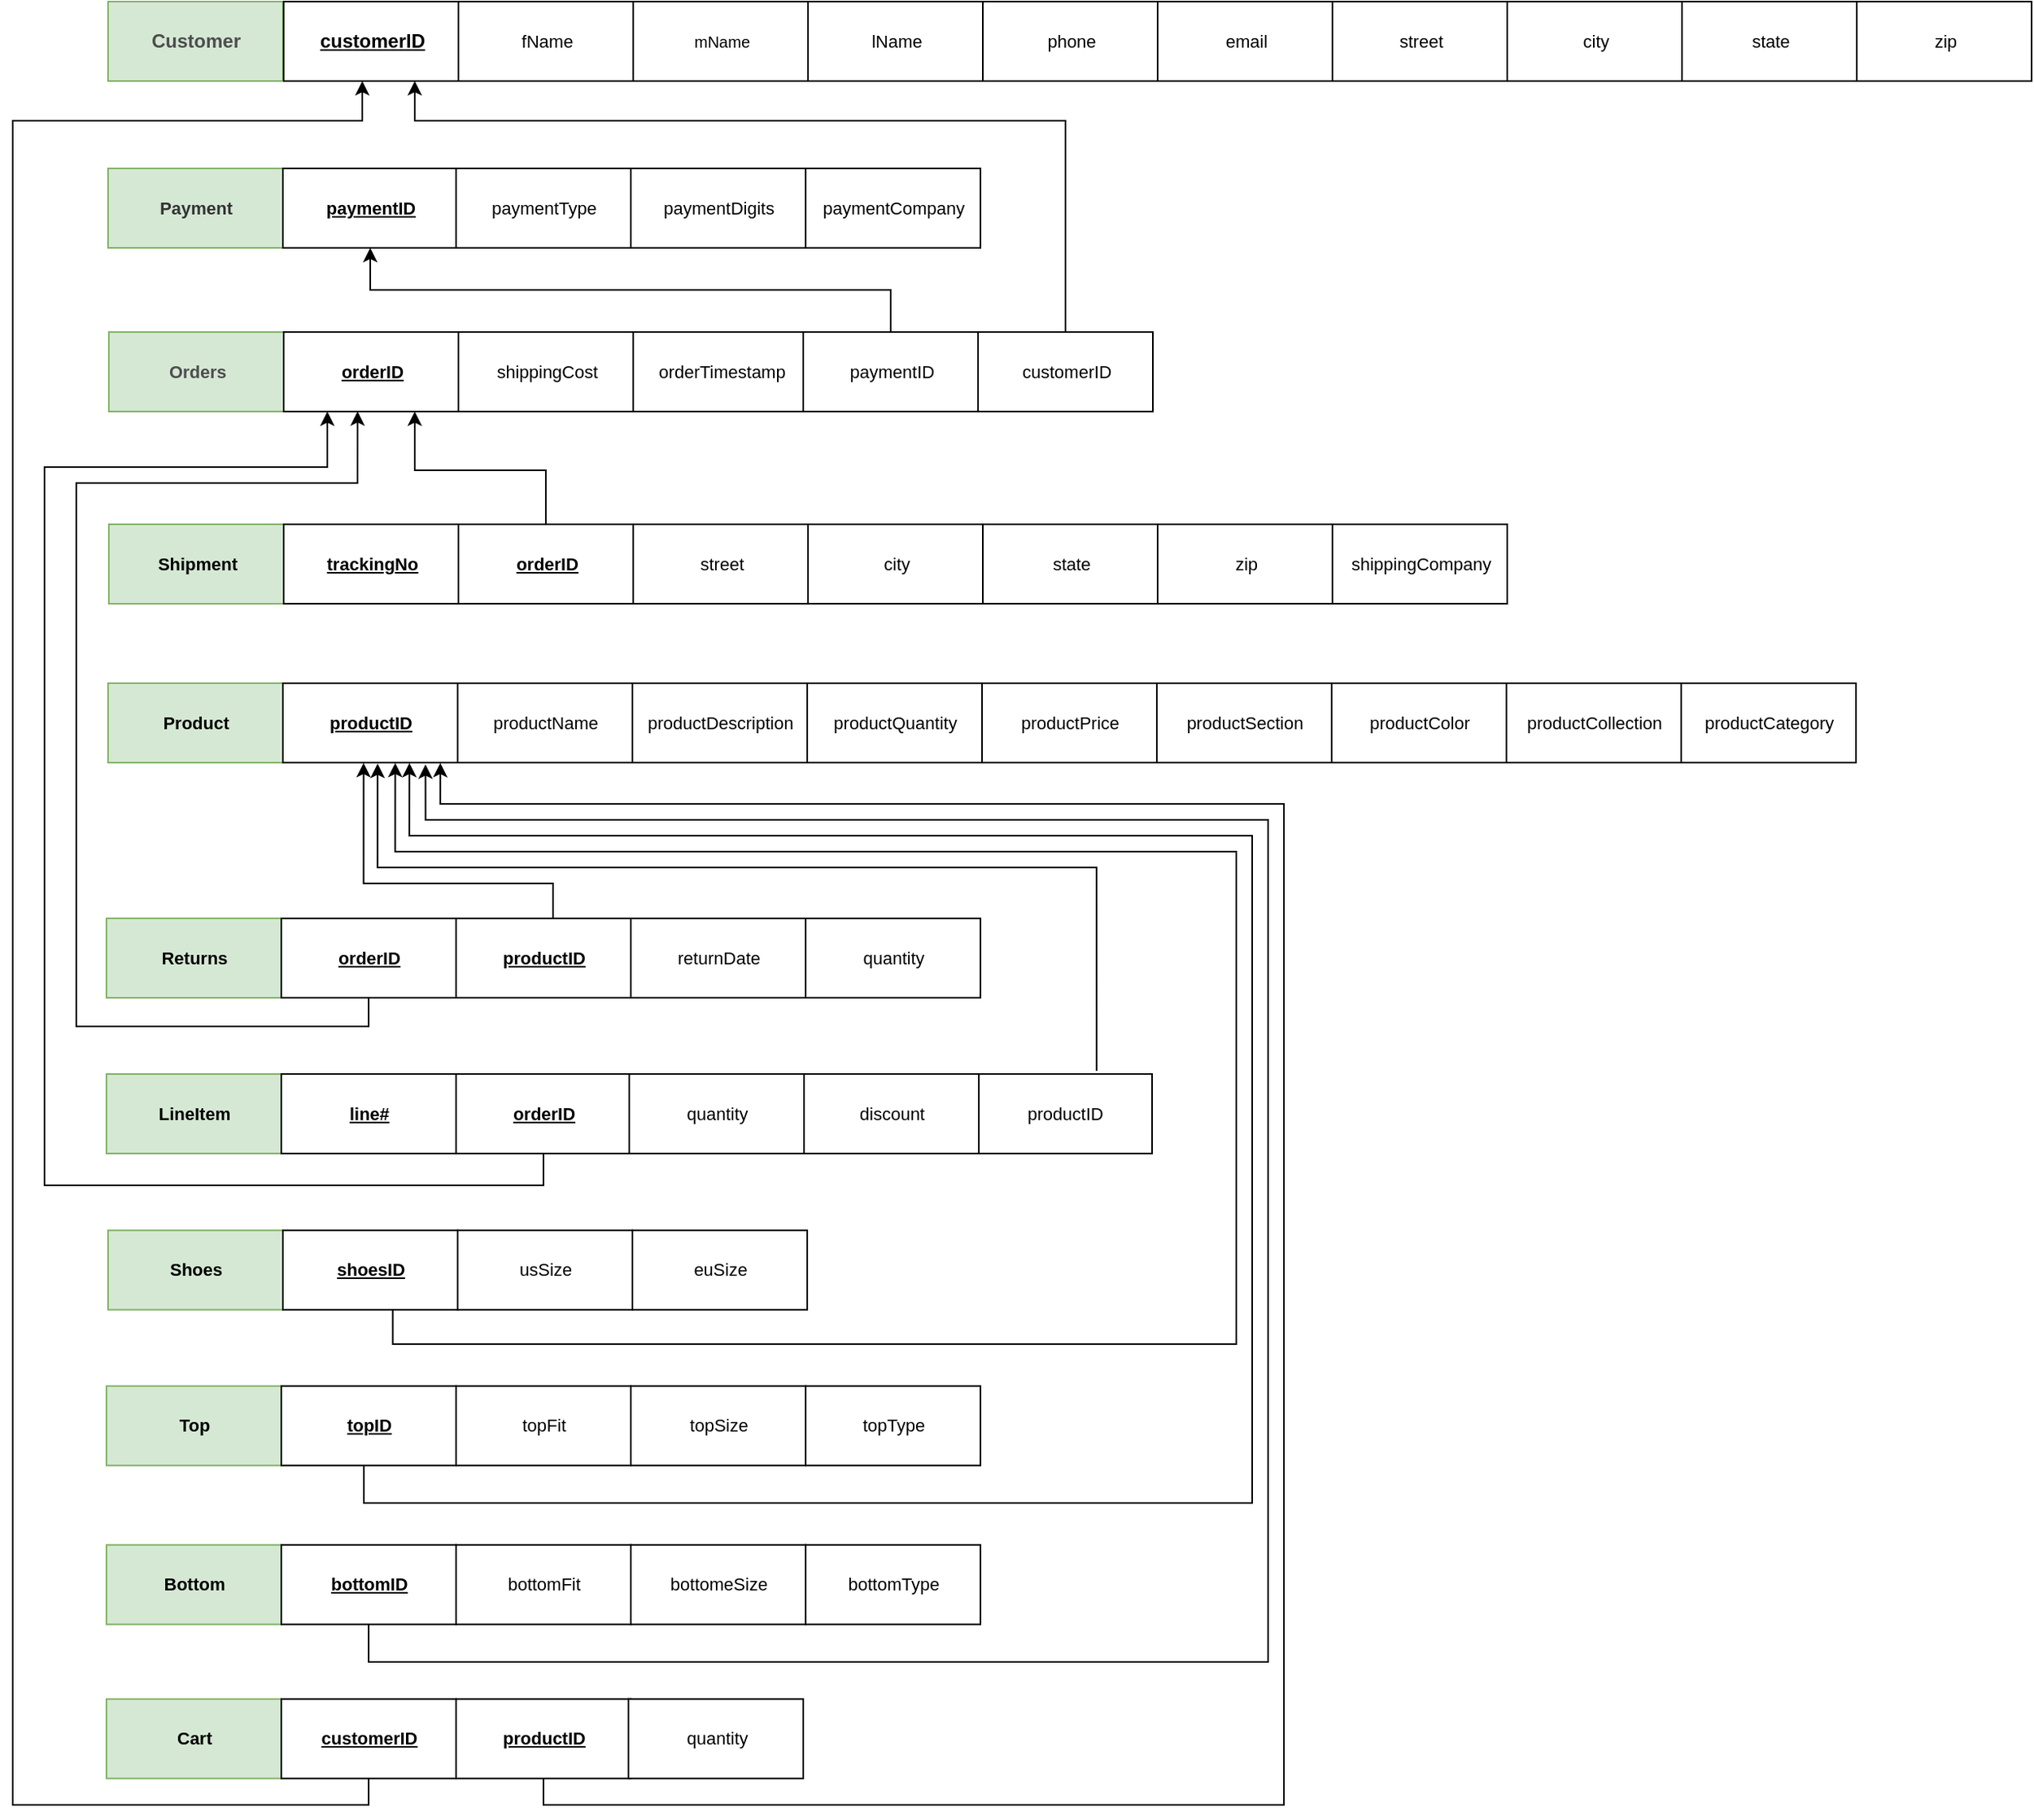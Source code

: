 <mxfile version="16.6.6" type="github">
  <diagram id="XVf6cMPkmsaE1dFnUmuw" name="Page-1">
    <mxGraphModel dx="1088" dy="826" grid="1" gridSize="10" guides="1" tooltips="1" connect="1" arrows="1" fold="1" page="1" pageScale="1" pageWidth="1100" pageHeight="850" math="0" shadow="0">
      <root>
        <mxCell id="0" />
        <mxCell id="1" parent="0" />
        <mxCell id="RwjBt87DDW_TiBrwf7uw-2" value="&lt;span&gt;Customer&lt;/span&gt;" style="html=1;fillColor=#d5e8d4;strokeColor=#82b366;fontStyle=1;fontColor=#4D4D4D;" parent="1" vertex="1">
          <mxGeometry x="80" y="15" width="110" height="50" as="geometry" />
        </mxCell>
        <mxCell id="RwjBt87DDW_TiBrwf7uw-3" value="&lt;u&gt;customerID&lt;/u&gt;" style="html=1;fontStyle=1" parent="1" vertex="1">
          <mxGeometry x="190.5" y="15" width="110" height="50" as="geometry" />
        </mxCell>
        <mxCell id="RwjBt87DDW_TiBrwf7uw-5" value="&lt;font style=&quot;font-size: 11px&quot;&gt;fName&lt;/font&gt;" style="html=1;" parent="1" vertex="1">
          <mxGeometry x="300.5" y="15" width="110" height="50" as="geometry" />
        </mxCell>
        <mxCell id="RwjBt87DDW_TiBrwf7uw-6" value="&lt;font style=&quot;font-size: 10px&quot;&gt;mName&lt;/font&gt;" style="html=1;" parent="1" vertex="1">
          <mxGeometry x="410.5" y="15" width="110" height="50" as="geometry" />
        </mxCell>
        <mxCell id="RwjBt87DDW_TiBrwf7uw-7" value="lName" style="html=1;fontSize=11;" parent="1" vertex="1">
          <mxGeometry x="520.5" y="15" width="110" height="50" as="geometry" />
        </mxCell>
        <mxCell id="RwjBt87DDW_TiBrwf7uw-8" value="phone" style="html=1;fontSize=11;" parent="1" vertex="1">
          <mxGeometry x="630.5" y="15" width="110" height="50" as="geometry" />
        </mxCell>
        <mxCell id="RwjBt87DDW_TiBrwf7uw-9" value="email" style="html=1;fontSize=11;" parent="1" vertex="1">
          <mxGeometry x="740.5" y="15" width="110" height="50" as="geometry" />
        </mxCell>
        <mxCell id="RwjBt87DDW_TiBrwf7uw-10" value="street" style="html=1;fontSize=11;" parent="1" vertex="1">
          <mxGeometry x="850.5" y="15" width="110" height="50" as="geometry" />
        </mxCell>
        <mxCell id="RwjBt87DDW_TiBrwf7uw-12" value="city" style="html=1;fontSize=11;" parent="1" vertex="1">
          <mxGeometry x="960.5" y="15" width="110" height="50" as="geometry" />
        </mxCell>
        <mxCell id="RwjBt87DDW_TiBrwf7uw-14" value="state" style="html=1;fontSize=11;" parent="1" vertex="1">
          <mxGeometry x="1070.5" y="15" width="110" height="50" as="geometry" />
        </mxCell>
        <mxCell id="RwjBt87DDW_TiBrwf7uw-15" value="zip" style="html=1;fontSize=11;" parent="1" vertex="1">
          <mxGeometry x="1180.5" y="15" width="110" height="50" as="geometry" />
        </mxCell>
        <mxCell id="RwjBt87DDW_TiBrwf7uw-20" value="&lt;b&gt;Payment&lt;/b&gt;" style="html=1;fontSize=11;labelBackgroundColor=none;fillColor=#d5e8d4;strokeColor=#82b366;fontColor=#333333;" parent="1" vertex="1">
          <mxGeometry x="80" y="120" width="110" height="50" as="geometry" />
        </mxCell>
        <mxCell id="RwjBt87DDW_TiBrwf7uw-21" value="&lt;u&gt;paymentID&lt;/u&gt;" style="html=1;fontSize=11;fontStyle=1" parent="1" vertex="1">
          <mxGeometry x="190" y="120" width="110" height="50" as="geometry" />
        </mxCell>
        <mxCell id="RwjBt87DDW_TiBrwf7uw-22" value="paymentType" style="html=1;fontSize=11;" parent="1" vertex="1">
          <mxGeometry x="299" y="120" width="110" height="50" as="geometry" />
        </mxCell>
        <mxCell id="RwjBt87DDW_TiBrwf7uw-23" value="paymentDigits" style="html=1;fontSize=11;" parent="1" vertex="1">
          <mxGeometry x="409" y="120" width="110" height="50" as="geometry" />
        </mxCell>
        <mxCell id="RwjBt87DDW_TiBrwf7uw-24" value="paymentCompany" style="html=1;fontSize=11;" parent="1" vertex="1">
          <mxGeometry x="519" y="120" width="110" height="50" as="geometry" />
        </mxCell>
        <mxCell id="RwjBt87DDW_TiBrwf7uw-25" value="&lt;b&gt;Orders&lt;/b&gt;" style="html=1;fontSize=11;fillColor=#d5e8d4;strokeColor=#82b366;fontColor=#4D4D4D;" parent="1" vertex="1">
          <mxGeometry x="80.5" y="223" width="110" height="50" as="geometry" />
        </mxCell>
        <mxCell id="RwjBt87DDW_TiBrwf7uw-26" value="&lt;u&gt;orderID&lt;/u&gt;" style="html=1;fontSize=11;fontStyle=1" parent="1" vertex="1">
          <mxGeometry x="190.5" y="223" width="110" height="50" as="geometry" />
        </mxCell>
        <mxCell id="D54AwepfrR_1NZmLBoPf-5" style="edgeStyle=orthogonalEdgeStyle;rounded=0;orthogonalLoop=1;jettySize=auto;html=1;exitX=0.5;exitY=0;exitDx=0;exitDy=0;entryX=0.75;entryY=1;entryDx=0;entryDy=0;" parent="1" source="RwjBt87DDW_TiBrwf7uw-27" target="RwjBt87DDW_TiBrwf7uw-3" edge="1">
          <mxGeometry relative="1" as="geometry">
            <mxPoint x="270" y="40" as="targetPoint" />
            <Array as="points">
              <mxPoint x="682" y="90" />
              <mxPoint x="273" y="90" />
            </Array>
          </mxGeometry>
        </mxCell>
        <mxCell id="RwjBt87DDW_TiBrwf7uw-27" value="customerID" style="html=1;fontSize=11;" parent="1" vertex="1">
          <mxGeometry x="627.5" y="223" width="110" height="50" as="geometry" />
        </mxCell>
        <mxCell id="RwjBt87DDW_TiBrwf7uw-28" value="orderTimestamp" style="html=1;fontSize=11;" parent="1" vertex="1">
          <mxGeometry x="410.5" y="223" width="110" height="50" as="geometry" />
        </mxCell>
        <mxCell id="RwjBt87DDW_TiBrwf7uw-31" value="&lt;b&gt;Shipment&lt;/b&gt;" style="html=1;fontSize=11;fillColor=#d5e8d4;strokeColor=#82b366;" parent="1" vertex="1">
          <mxGeometry x="80.5" y="344" width="110" height="50" as="geometry" />
        </mxCell>
        <mxCell id="RwjBt87DDW_TiBrwf7uw-32" value="&lt;u&gt;trackingNo&lt;/u&gt;" style="html=1;fontSize=11;fontStyle=1" parent="1" vertex="1">
          <mxGeometry x="190.5" y="344" width="110" height="50" as="geometry" />
        </mxCell>
        <mxCell id="D54AwepfrR_1NZmLBoPf-6" style="edgeStyle=orthogonalEdgeStyle;rounded=0;orthogonalLoop=1;jettySize=auto;html=1;exitX=0.5;exitY=0;exitDx=0;exitDy=0;entryX=0.75;entryY=1;entryDx=0;entryDy=0;" parent="1" source="RwjBt87DDW_TiBrwf7uw-33" target="RwjBt87DDW_TiBrwf7uw-26" edge="1">
          <mxGeometry relative="1" as="geometry">
            <Array as="points">
              <mxPoint x="356" y="310" />
              <mxPoint x="273" y="310" />
            </Array>
          </mxGeometry>
        </mxCell>
        <mxCell id="RwjBt87DDW_TiBrwf7uw-33" value="&lt;u&gt;orderID&lt;/u&gt;" style="html=1;fontSize=11;fontStyle=1" parent="1" vertex="1">
          <mxGeometry x="300.5" y="344" width="110" height="50" as="geometry" />
        </mxCell>
        <mxCell id="RwjBt87DDW_TiBrwf7uw-34" value="street" style="html=1;fontSize=11;" parent="1" vertex="1">
          <mxGeometry x="410.5" y="344" width="110" height="50" as="geometry" />
        </mxCell>
        <mxCell id="RwjBt87DDW_TiBrwf7uw-35" value="city" style="html=1;fontSize=11;" parent="1" vertex="1">
          <mxGeometry x="520.5" y="344" width="110" height="50" as="geometry" />
        </mxCell>
        <mxCell id="RwjBt87DDW_TiBrwf7uw-36" value="shippingCost" style="html=1;fontSize=11;" parent="1" vertex="1">
          <mxGeometry x="300.5" y="223" width="110" height="50" as="geometry" />
        </mxCell>
        <mxCell id="RwjBt87DDW_TiBrwf7uw-39" value="zip" style="html=1;fontSize=11;" parent="1" vertex="1">
          <mxGeometry x="740.5" y="344" width="110" height="50" as="geometry" />
        </mxCell>
        <mxCell id="RwjBt87DDW_TiBrwf7uw-40" value="state" style="html=1;fontSize=11;" parent="1" vertex="1">
          <mxGeometry x="630.5" y="344" width="110" height="50" as="geometry" />
        </mxCell>
        <mxCell id="RwjBt87DDW_TiBrwf7uw-47" value="&lt;b&gt;LineItem&lt;/b&gt;" style="html=1;fontSize=11;fillColor=#d5e8d4;strokeColor=#82b366;" parent="1" vertex="1">
          <mxGeometry x="79" y="690" width="110" height="50" as="geometry" />
        </mxCell>
        <mxCell id="RwjBt87DDW_TiBrwf7uw-48" value="&lt;u&gt;line#&lt;/u&gt;" style="html=1;fontSize=11;fontStyle=1" parent="1" vertex="1">
          <mxGeometry x="189" y="690" width="110" height="50" as="geometry" />
        </mxCell>
        <mxCell id="D54AwepfrR_1NZmLBoPf-17" style="edgeStyle=orthogonalEdgeStyle;rounded=0;orthogonalLoop=1;jettySize=auto;html=1;exitX=0.5;exitY=1;exitDx=0;exitDy=0;entryX=0.25;entryY=1;entryDx=0;entryDy=0;" parent="1" source="RwjBt87DDW_TiBrwf7uw-49" target="RwjBt87DDW_TiBrwf7uw-26" edge="1">
          <mxGeometry relative="1" as="geometry">
            <mxPoint x="218" y="288" as="targetPoint" />
            <Array as="points">
              <mxPoint x="354" y="760" />
              <mxPoint x="40" y="760" />
              <mxPoint x="40" y="308" />
              <mxPoint x="218" y="308" />
            </Array>
          </mxGeometry>
        </mxCell>
        <mxCell id="RwjBt87DDW_TiBrwf7uw-49" value="&lt;u&gt;orderID&lt;/u&gt;" style="html=1;fontSize=11;fontStyle=1" parent="1" vertex="1">
          <mxGeometry x="299" y="690" width="110" height="50" as="geometry" />
        </mxCell>
        <mxCell id="D54AwepfrR_1NZmLBoPf-15" style="edgeStyle=orthogonalEdgeStyle;rounded=0;orthogonalLoop=1;jettySize=auto;html=1;exitX=0.683;exitY=-0.04;exitDx=0;exitDy=0;entryX=0.542;entryY=1.013;entryDx=0;entryDy=0;entryPerimeter=0;exitPerimeter=0;" parent="1" source="RwjBt87DDW_TiBrwf7uw-51" edge="1" target="RwjBt87DDW_TiBrwf7uw-112">
          <mxGeometry relative="1" as="geometry">
            <mxPoint x="703" y="828" as="sourcePoint" />
            <mxPoint x="249.94" y="530.65" as="targetPoint" />
            <Array as="points">
              <mxPoint x="702" y="560" />
              <mxPoint x="250" y="560" />
            </Array>
          </mxGeometry>
        </mxCell>
        <mxCell id="RwjBt87DDW_TiBrwf7uw-51" value="productID" style="html=1;fontSize=11;" parent="1" vertex="1">
          <mxGeometry x="627" y="690" width="110" height="50" as="geometry" />
        </mxCell>
        <mxCell id="RwjBt87DDW_TiBrwf7uw-52" value="discount" style="html=1;fontSize=11;" parent="1" vertex="1">
          <mxGeometry x="518" y="690" width="110" height="50" as="geometry" />
        </mxCell>
        <mxCell id="RwjBt87DDW_TiBrwf7uw-53" value="quantity" style="html=1;fontSize=11;" parent="1" vertex="1">
          <mxGeometry x="408" y="690" width="110" height="50" as="geometry" />
        </mxCell>
        <mxCell id="RwjBt87DDW_TiBrwf7uw-58" value="&lt;b&gt;Returns&lt;/b&gt;" style="html=1;fontSize=11;fillColor=#d5e8d4;strokeColor=#82b366;" parent="1" vertex="1">
          <mxGeometry x="79" y="592" width="110" height="50" as="geometry" />
        </mxCell>
        <mxCell id="D54AwepfrR_1NZmLBoPf-14" style="edgeStyle=orthogonalEdgeStyle;rounded=0;orthogonalLoop=1;jettySize=auto;html=1;exitX=0.5;exitY=1;exitDx=0;exitDy=0;entryX=0.423;entryY=0.998;entryDx=0;entryDy=0;entryPerimeter=0;" parent="1" edge="1" target="RwjBt87DDW_TiBrwf7uw-26" source="RwjBt87DDW_TiBrwf7uw-59">
          <mxGeometry relative="1" as="geometry">
            <mxPoint x="239" y="748" as="sourcePoint" />
            <mxPoint x="240.5" y="288" as="targetPoint" />
            <Array as="points">
              <mxPoint x="244" y="660" />
              <mxPoint x="60" y="660" />
              <mxPoint x="60" y="318" />
              <mxPoint x="237" y="318" />
            </Array>
          </mxGeometry>
        </mxCell>
        <mxCell id="RwjBt87DDW_TiBrwf7uw-59" value="&lt;u&gt;orderID&lt;/u&gt;" style="html=1;fontSize=11;fontStyle=1" parent="1" vertex="1">
          <mxGeometry x="189" y="592" width="110" height="50" as="geometry" />
        </mxCell>
        <mxCell id="D54AwepfrR_1NZmLBoPf-16" style="edgeStyle=orthogonalEdgeStyle;rounded=0;orthogonalLoop=1;jettySize=auto;html=1;entryX=0.462;entryY=1.004;entryDx=0;entryDy=0;entryPerimeter=0;" parent="1" edge="1" target="RwjBt87DDW_TiBrwf7uw-112">
          <mxGeometry relative="1" as="geometry">
            <mxPoint x="360" y="590" as="sourcePoint" />
            <mxPoint x="239.91" y="531" as="targetPoint" />
            <Array as="points">
              <mxPoint x="360" y="592" />
              <mxPoint x="360" y="570" />
              <mxPoint x="241" y="570" />
            </Array>
          </mxGeometry>
        </mxCell>
        <mxCell id="RwjBt87DDW_TiBrwf7uw-60" value="&lt;u&gt;productID&lt;/u&gt;" style="html=1;fontSize=11;fontStyle=1" parent="1" vertex="1">
          <mxGeometry x="299" y="592" width="110" height="50" as="geometry" />
        </mxCell>
        <mxCell id="RwjBt87DDW_TiBrwf7uw-61" value="returnDate" style="html=1;fontSize=11;" parent="1" vertex="1">
          <mxGeometry x="409" y="592" width="110" height="50" as="geometry" />
        </mxCell>
        <mxCell id="RwjBt87DDW_TiBrwf7uw-94" value="&lt;b&gt;Shoes&lt;/b&gt;" style="html=1;fontSize=11;fillColor=#d5e8d4;strokeColor=#82b366;" parent="1" vertex="1">
          <mxGeometry x="80" y="788.35" width="110" height="50" as="geometry" />
        </mxCell>
        <mxCell id="8wOWExM0Wy5B-CElI9bP-14" style="edgeStyle=orthogonalEdgeStyle;rounded=0;orthogonalLoop=1;jettySize=auto;html=1;entryX=0.643;entryY=1.004;entryDx=0;entryDy=0;entryPerimeter=0;exitX=0.629;exitY=0.993;exitDx=0;exitDy=0;exitPerimeter=0;" parent="1" edge="1" target="RwjBt87DDW_TiBrwf7uw-112" source="RwjBt87DDW_TiBrwf7uw-95">
          <mxGeometry relative="1" as="geometry">
            <mxPoint x="259.45" y="530.85" as="targetPoint" />
            <Array as="points">
              <mxPoint x="259" y="860" />
              <mxPoint x="790" y="860" />
              <mxPoint x="790" y="550" />
              <mxPoint x="261" y="550" />
            </Array>
            <mxPoint x="258" y="960" as="sourcePoint" />
          </mxGeometry>
        </mxCell>
        <mxCell id="RwjBt87DDW_TiBrwf7uw-95" value="&lt;u&gt;shoesID&lt;/u&gt;" style="html=1;fontSize=11;fontStyle=1" parent="1" vertex="1">
          <mxGeometry x="190" y="788.35" width="110" height="50" as="geometry" />
        </mxCell>
        <mxCell id="RwjBt87DDW_TiBrwf7uw-96" value="usSize" style="html=1;fontSize=11;" parent="1" vertex="1">
          <mxGeometry x="300" y="788.35" width="110" height="50" as="geometry" />
        </mxCell>
        <mxCell id="RwjBt87DDW_TiBrwf7uw-97" value="euSize" style="html=1;fontSize=11;" parent="1" vertex="1">
          <mxGeometry x="410" y="788.35" width="110" height="50" as="geometry" />
        </mxCell>
        <mxCell id="RwjBt87DDW_TiBrwf7uw-98" value="&lt;b&gt;Top&lt;/b&gt;" style="html=1;fontSize=11;fillColor=#d5e8d4;strokeColor=#82b366;" parent="1" vertex="1">
          <mxGeometry x="79" y="886.35" width="110" height="50" as="geometry" />
        </mxCell>
        <mxCell id="8wOWExM0Wy5B-CElI9bP-15" style="edgeStyle=orthogonalEdgeStyle;rounded=0;orthogonalLoop=1;jettySize=auto;html=1;entryX=0.724;entryY=1.004;entryDx=0;entryDy=0;entryPerimeter=0;" parent="1" edge="1" target="RwjBt87DDW_TiBrwf7uw-112" source="RwjBt87DDW_TiBrwf7uw-99">
          <mxGeometry relative="1" as="geometry">
            <Array as="points">
              <mxPoint x="241" y="960" />
              <mxPoint x="800" y="960" />
              <mxPoint x="800" y="540" />
              <mxPoint x="270" y="540" />
            </Array>
            <mxPoint x="241" y="1129.35" as="sourcePoint" />
            <mxPoint x="269.88" y="531.25" as="targetPoint" />
          </mxGeometry>
        </mxCell>
        <mxCell id="RwjBt87DDW_TiBrwf7uw-99" value="&lt;u&gt;topID&lt;/u&gt;" style="html=1;fontSize=11;fontStyle=1" parent="1" vertex="1">
          <mxGeometry x="189" y="886.35" width="110" height="50" as="geometry" />
        </mxCell>
        <mxCell id="RwjBt87DDW_TiBrwf7uw-100" value="topFit" style="html=1;fontSize=11;" parent="1" vertex="1">
          <mxGeometry x="299" y="886.35" width="110" height="50" as="geometry" />
        </mxCell>
        <mxCell id="RwjBt87DDW_TiBrwf7uw-101" value="topSize" style="html=1;fontSize=11;" parent="1" vertex="1">
          <mxGeometry x="409" y="886.35" width="110" height="50" as="geometry" />
        </mxCell>
        <mxCell id="RwjBt87DDW_TiBrwf7uw-103" value="topType" style="html=1;fontSize=11;" parent="1" vertex="1">
          <mxGeometry x="519" y="886.35" width="110" height="50" as="geometry" />
        </mxCell>
        <mxCell id="RwjBt87DDW_TiBrwf7uw-104" value="&lt;b&gt;Bottom&lt;/b&gt;" style="html=1;fontSize=11;fillColor=#d5e8d4;strokeColor=#82b366;" parent="1" vertex="1">
          <mxGeometry x="79" y="986.35" width="110" height="50" as="geometry" />
        </mxCell>
        <mxCell id="8wOWExM0Wy5B-CElI9bP-17" style="edgeStyle=orthogonalEdgeStyle;rounded=0;orthogonalLoop=1;jettySize=auto;html=1;exitX=0.5;exitY=1;exitDx=0;exitDy=0;entryX=0.816;entryY=1.023;entryDx=0;entryDy=0;entryPerimeter=0;" parent="1" target="RwjBt87DDW_TiBrwf7uw-112" edge="1" source="RwjBt87DDW_TiBrwf7uw-105">
          <mxGeometry relative="1" as="geometry">
            <Array as="points">
              <mxPoint x="244" y="1060" />
              <mxPoint x="810" y="1060" />
              <mxPoint x="810" y="530" />
              <mxPoint x="280" y="530" />
            </Array>
            <mxPoint x="243" y="1262.35" as="sourcePoint" />
            <mxPoint x="278.98" y="332.35" as="targetPoint" />
          </mxGeometry>
        </mxCell>
        <mxCell id="RwjBt87DDW_TiBrwf7uw-105" value="&lt;u&gt;bottomID&lt;/u&gt;" style="html=1;fontSize=11;fontStyle=1" parent="1" vertex="1">
          <mxGeometry x="189" y="986.35" width="110" height="50" as="geometry" />
        </mxCell>
        <mxCell id="RwjBt87DDW_TiBrwf7uw-106" value="bottomFit" style="html=1;fontSize=11;" parent="1" vertex="1">
          <mxGeometry x="299" y="986.35" width="110" height="50" as="geometry" />
        </mxCell>
        <mxCell id="RwjBt87DDW_TiBrwf7uw-107" value="bottomeSize" style="html=1;fontSize=11;" parent="1" vertex="1">
          <mxGeometry x="409" y="986.35" width="110" height="50" as="geometry" />
        </mxCell>
        <mxCell id="RwjBt87DDW_TiBrwf7uw-108" value="bottomType" style="html=1;fontSize=11;" parent="1" vertex="1">
          <mxGeometry x="519" y="986.35" width="110" height="50" as="geometry" />
        </mxCell>
        <mxCell id="RwjBt87DDW_TiBrwf7uw-111" value="&lt;b&gt;Product&lt;/b&gt;" style="html=1;fontSize=11;fillColor=#d5e8d4;strokeColor=#82b366;" parent="1" vertex="1">
          <mxGeometry x="80" y="444" width="110" height="50" as="geometry" />
        </mxCell>
        <mxCell id="RwjBt87DDW_TiBrwf7uw-112" value="&lt;u&gt;productID&lt;/u&gt;" style="html=1;fontSize=11;fontStyle=1" parent="1" vertex="1">
          <mxGeometry x="190" y="444" width="110" height="50" as="geometry" />
        </mxCell>
        <mxCell id="RwjBt87DDW_TiBrwf7uw-113" value="productName" style="html=1;fontSize=11;" parent="1" vertex="1">
          <mxGeometry x="300" y="444" width="110" height="50" as="geometry" />
        </mxCell>
        <mxCell id="RwjBt87DDW_TiBrwf7uw-114" value="productDescription" style="html=1;fontSize=11;" parent="1" vertex="1">
          <mxGeometry x="410" y="444" width="110" height="50" as="geometry" />
        </mxCell>
        <mxCell id="RwjBt87DDW_TiBrwf7uw-115" value="productQuantity" style="html=1;fontSize=11;" parent="1" vertex="1">
          <mxGeometry x="520" y="444" width="110" height="50" as="geometry" />
        </mxCell>
        <mxCell id="RwjBt87DDW_TiBrwf7uw-116" value="productPrice" style="html=1;fontSize=11;" parent="1" vertex="1">
          <mxGeometry x="630" y="444" width="110" height="50" as="geometry" />
        </mxCell>
        <mxCell id="RwjBt87DDW_TiBrwf7uw-117" value="productSection" style="html=1;fontSize=11;" parent="1" vertex="1">
          <mxGeometry x="740" y="444" width="110" height="50" as="geometry" />
        </mxCell>
        <mxCell id="RwjBt87DDW_TiBrwf7uw-118" value="productColor" style="html=1;fontSize=11;" parent="1" vertex="1">
          <mxGeometry x="850" y="444" width="110" height="50" as="geometry" />
        </mxCell>
        <mxCell id="RwjBt87DDW_TiBrwf7uw-119" value="productCollection" style="html=1;fontSize=11;" parent="1" vertex="1">
          <mxGeometry x="960" y="444" width="110" height="50" as="geometry" />
        </mxCell>
        <mxCell id="RwjBt87DDW_TiBrwf7uw-120" value="productCategory" style="html=1;fontSize=11;" parent="1" vertex="1">
          <mxGeometry x="1070" y="444" width="110" height="50" as="geometry" />
        </mxCell>
        <mxCell id="RwjBt87DDW_TiBrwf7uw-122" value="&lt;b&gt;Cart&lt;/b&gt;" style="html=1;fontSize=11;fillColor=#d5e8d4;strokeColor=#82b366;" parent="1" vertex="1">
          <mxGeometry x="79" y="1083.35" width="110" height="50" as="geometry" />
        </mxCell>
        <mxCell id="X8R_7NBN2Ok8TuAAetcp-6" style="edgeStyle=orthogonalEdgeStyle;rounded=0;orthogonalLoop=1;jettySize=auto;html=1;exitX=0.5;exitY=1;exitDx=0;exitDy=0;" parent="1" source="RwjBt87DDW_TiBrwf7uw-123" edge="1" target="RwjBt87DDW_TiBrwf7uw-3">
          <mxGeometry relative="1" as="geometry">
            <Array as="points">
              <mxPoint x="244" y="1150" />
              <mxPoint x="20" y="1150" />
              <mxPoint x="20" y="90" />
              <mxPoint x="240" y="90" />
            </Array>
            <mxPoint x="240" y="50" as="targetPoint" />
          </mxGeometry>
        </mxCell>
        <mxCell id="RwjBt87DDW_TiBrwf7uw-123" value="&lt;u&gt;customerID&lt;/u&gt;" style="html=1;fontSize=11;fontStyle=1" parent="1" vertex="1">
          <mxGeometry x="189" y="1083.35" width="110" height="50" as="geometry" />
        </mxCell>
        <mxCell id="X8R_7NBN2Ok8TuAAetcp-5" style="edgeStyle=orthogonalEdgeStyle;rounded=0;orthogonalLoop=1;jettySize=auto;html=1;exitX=0.5;exitY=1;exitDx=0;exitDy=0;entryX=0.901;entryY=1.004;entryDx=0;entryDy=0;entryPerimeter=0;" parent="1" edge="1" target="RwjBt87DDW_TiBrwf7uw-112" source="RwjBt87DDW_TiBrwf7uw-124">
          <mxGeometry relative="1" as="geometry">
            <mxPoint x="290" y="531" as="targetPoint" />
            <Array as="points">
              <mxPoint x="354" y="1150" />
              <mxPoint x="820" y="1150" />
              <mxPoint x="820" y="520" />
              <mxPoint x="289" y="520" />
            </Array>
            <mxPoint x="354" y="1402.35" as="sourcePoint" />
          </mxGeometry>
        </mxCell>
        <mxCell id="RwjBt87DDW_TiBrwf7uw-124" value="&lt;u&gt;productID&lt;/u&gt;" style="html=1;fontSize=11;fontStyle=1" parent="1" vertex="1">
          <mxGeometry x="299" y="1083.35" width="110" height="50" as="geometry" />
        </mxCell>
        <mxCell id="X8R_7NBN2Ok8TuAAetcp-2" value="quantity" style="html=1;fontSize=11;" parent="1" vertex="1">
          <mxGeometry x="519" y="592" width="110" height="50" as="geometry" />
        </mxCell>
        <mxCell id="D54AwepfrR_1NZmLBoPf-4" style="edgeStyle=orthogonalEdgeStyle;rounded=0;orthogonalLoop=1;jettySize=auto;html=1;exitX=0.5;exitY=0;exitDx=0;exitDy=0;entryX=0.5;entryY=1;entryDx=0;entryDy=0;" parent="1" source="D54AwepfrR_1NZmLBoPf-2" target="RwjBt87DDW_TiBrwf7uw-21" edge="1">
          <mxGeometry relative="1" as="geometry" />
        </mxCell>
        <mxCell id="D54AwepfrR_1NZmLBoPf-2" value="paymentID" style="html=1;fontSize=11;" parent="1" vertex="1">
          <mxGeometry x="517.5" y="223" width="110" height="50" as="geometry" />
        </mxCell>
        <mxCell id="D54AwepfrR_1NZmLBoPf-7" value="shippingCompany" style="html=1;fontSize=11;" parent="1" vertex="1">
          <mxGeometry x="850.5" y="344" width="110" height="50" as="geometry" />
        </mxCell>
        <mxCell id="D54AwepfrR_1NZmLBoPf-9" value="quantity" style="html=1;fontSize=11;" parent="1" vertex="1">
          <mxGeometry x="407.5" y="1083.35" width="110" height="50" as="geometry" />
        </mxCell>
      </root>
    </mxGraphModel>
  </diagram>
</mxfile>
